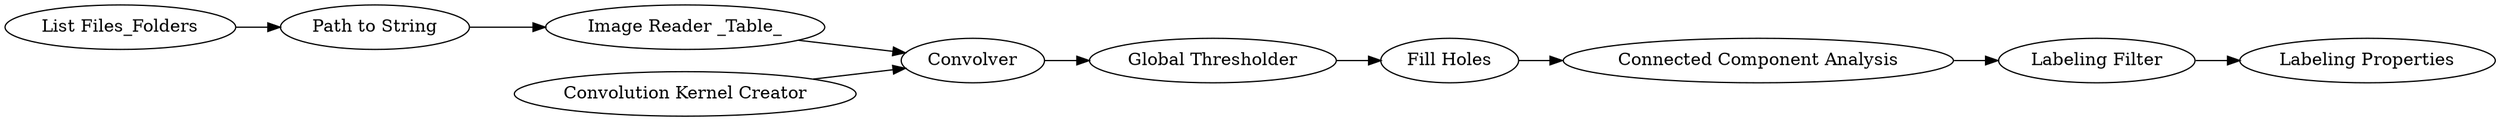 digraph {
	1 [label="List Files_Folders"]
	2 [label="Path to String"]
	5 [label="Image Reader _Table_"]
	7 [label="Global Thresholder"]
	9 [label="Connected Component Analysis"]
	10 [label="Fill Holes"]
	14 [label="Convolution Kernel Creator"]
	15 [label=Convolver]
	43 [label="Labeling Properties"]
	44 [label="Labeling Filter"]
	1 -> 2
	2 -> 5
	5 -> 15
	7 -> 10
	9 -> 44
	10 -> 9
	14 -> 15
	15 -> 7
	44 -> 43
	rankdir=LR
}
